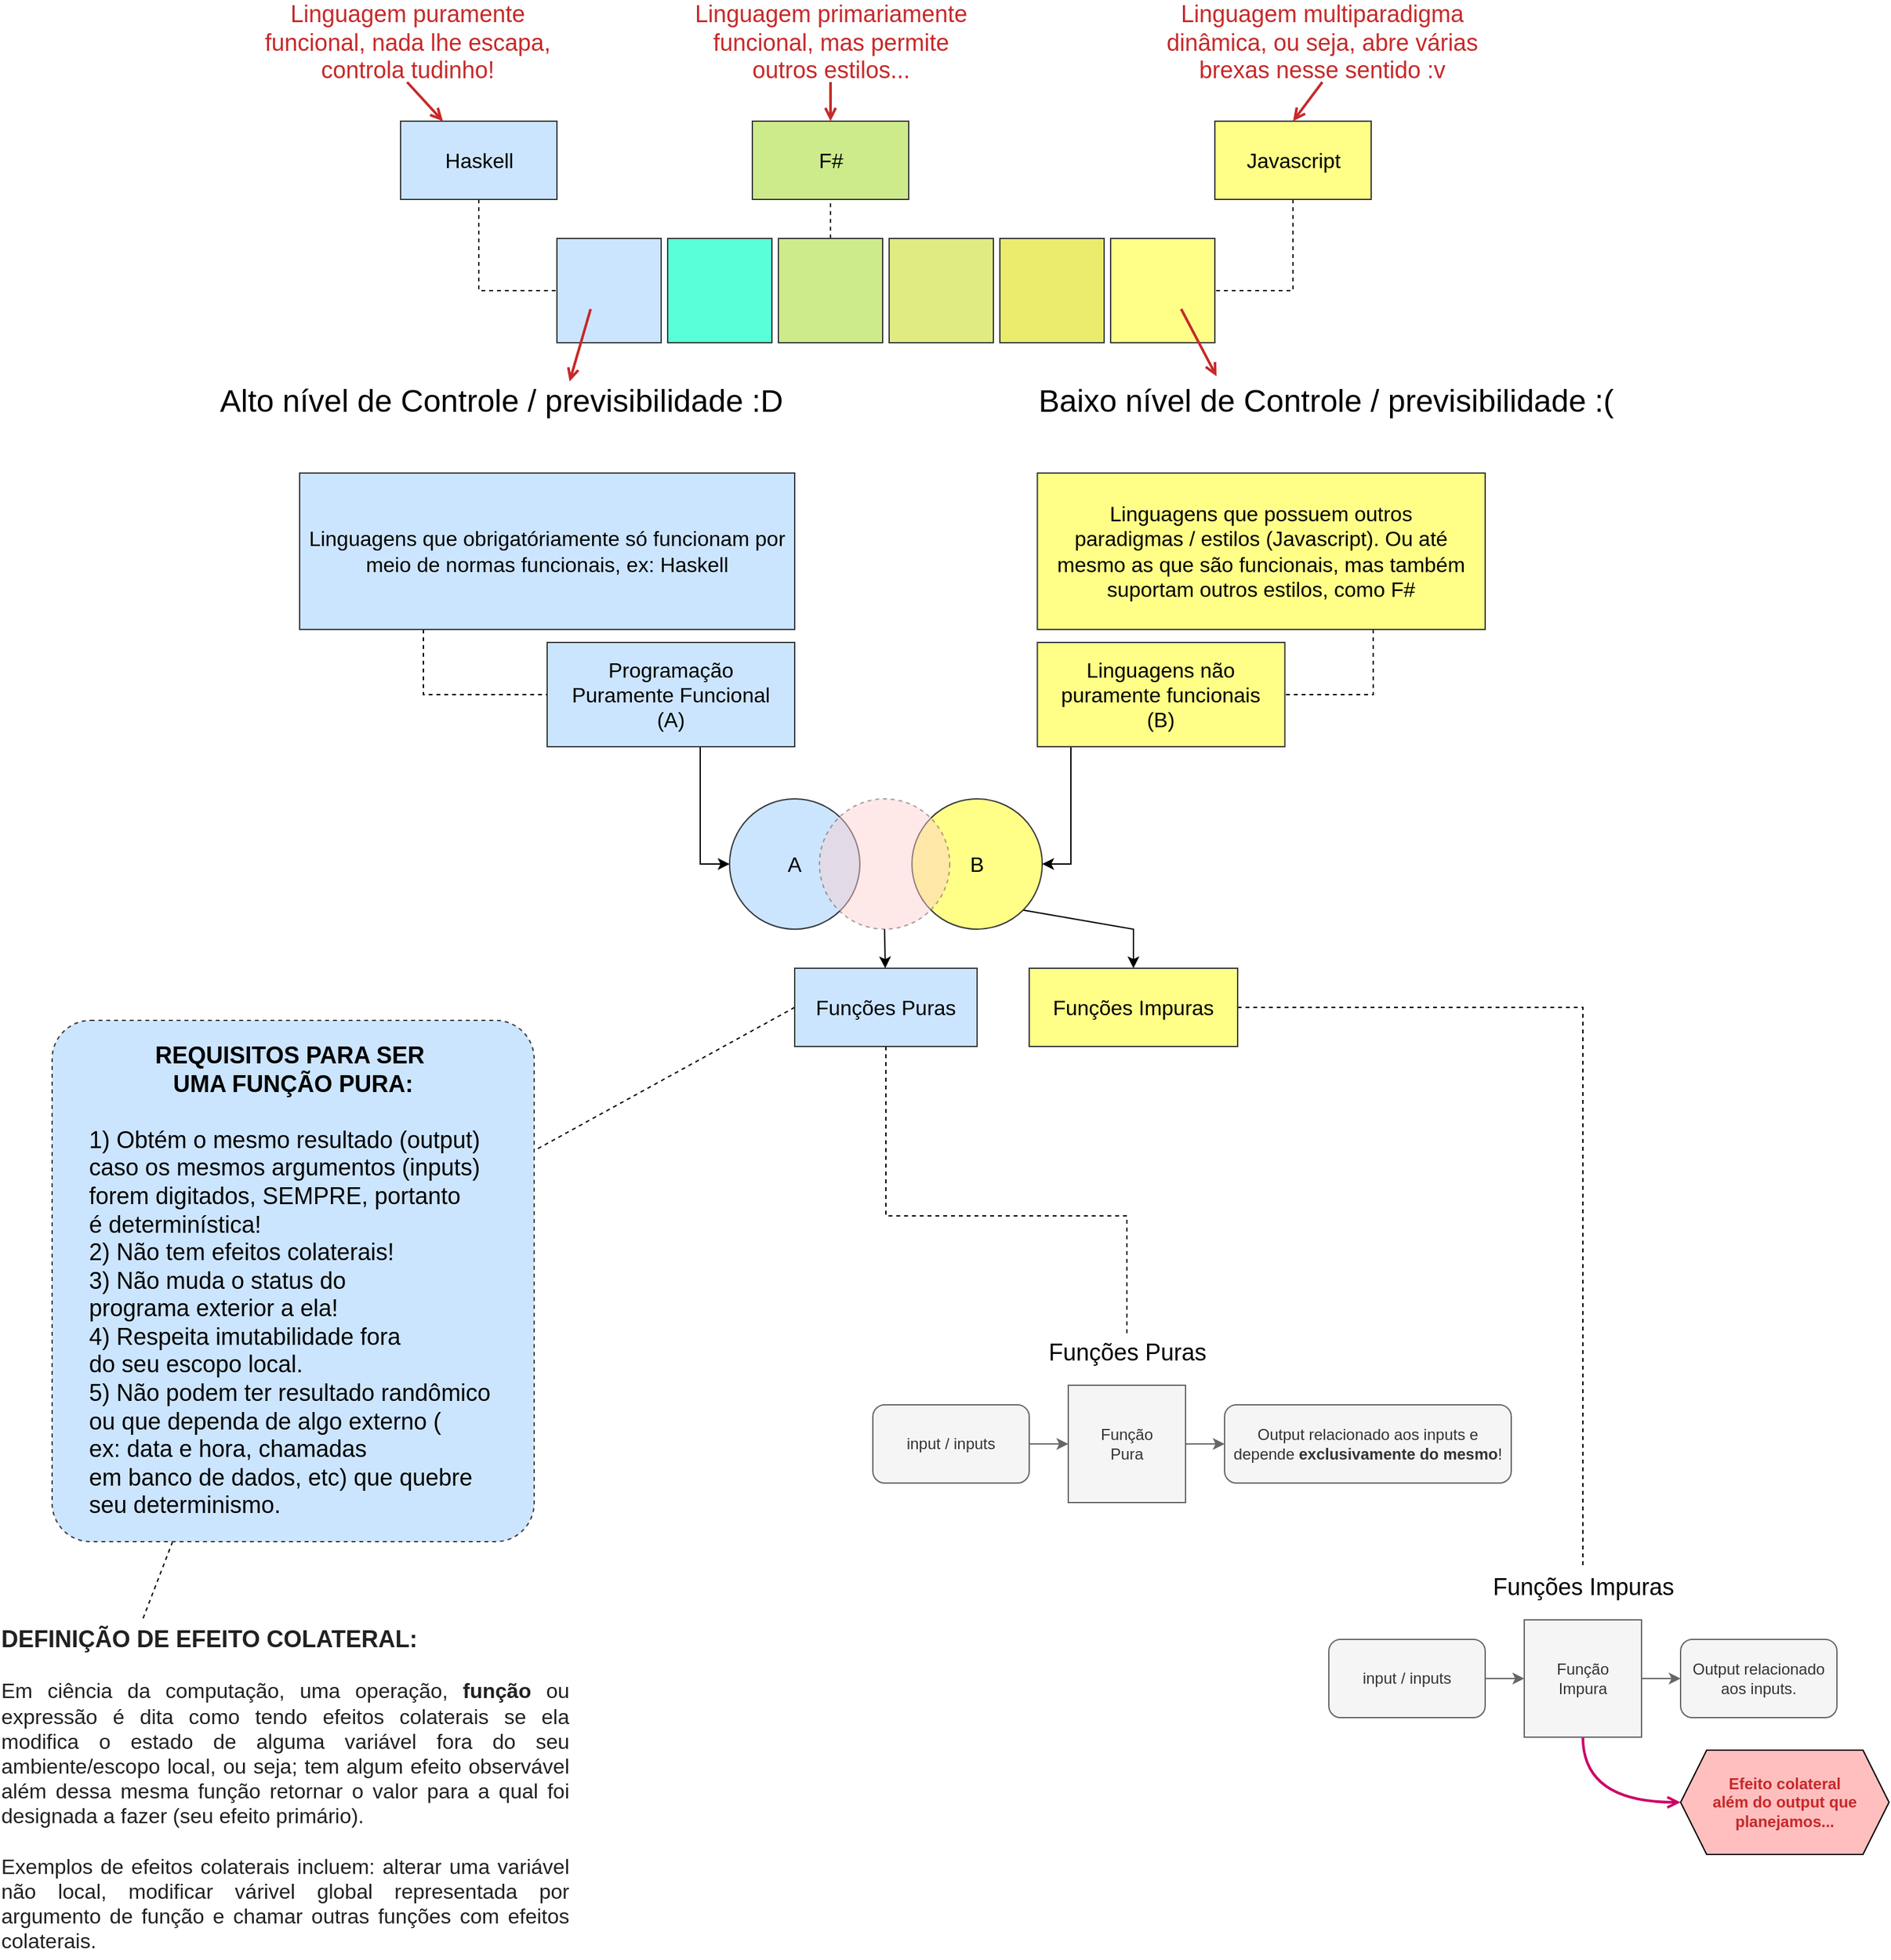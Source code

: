 <mxfile version="17.4.2" type="device"><diagram id="MOs-iu_fvmD0BJxGSyOx" name="Página-1"><mxGraphModel dx="2249" dy="2026" grid="1" gridSize="10" guides="1" tooltips="1" connect="1" arrows="1" fold="1" page="1" pageScale="1" pageWidth="827" pageHeight="1169" math="0" shadow="0"><root><mxCell id="0"/><mxCell id="1" parent="0"/><mxCell id="S6THdVsZwNs1Qj8rWzLy-45" style="edgeStyle=none;rounded=0;orthogonalLoop=1;jettySize=auto;html=1;exitX=1;exitY=1;exitDx=0;exitDy=0;entryX=0.5;entryY=0;entryDx=0;entryDy=0;fontSize=16;endArrow=classic;endFill=1;strokeColor=#000000;strokeWidth=1;" parent="1" source="S6THdVsZwNs1Qj8rWzLy-33" target="S6THdVsZwNs1Qj8rWzLy-43" edge="1"><mxGeometry relative="1" as="geometry"><Array as="points"><mxPoint x="520" y="-240"/></Array></mxGeometry></mxCell><mxCell id="S6THdVsZwNs1Qj8rWzLy-33" value="B" style="ellipse;whiteSpace=wrap;html=1;aspect=fixed;fontSize=16;strokeWidth=1;fillColor=#ffff88;strokeColor=#36393d;" parent="1" vertex="1"><mxGeometry x="350" y="-340" width="100" height="100" as="geometry"/></mxCell><mxCell id="S6THdVsZwNs1Qj8rWzLy-6" style="edgeStyle=orthogonalEdgeStyle;rounded=0;orthogonalLoop=1;jettySize=auto;html=1;exitX=1;exitY=0.5;exitDx=0;exitDy=0;entryX=0;entryY=0.5;entryDx=0;entryDy=0;fillColor=#f5f5f5;strokeColor=#666666;" parent="1" source="S6THdVsZwNs1Qj8rWzLy-1" target="S6THdVsZwNs1Qj8rWzLy-5" edge="1"><mxGeometry relative="1" as="geometry"/></mxCell><mxCell id="S6THdVsZwNs1Qj8rWzLy-1" value="Função &lt;br&gt;Pura" style="whiteSpace=wrap;html=1;aspect=fixed;fillColor=#f5f5f5;fontColor=#333333;strokeColor=#666666;" parent="1" vertex="1"><mxGeometry x="470" y="110" width="90" height="90" as="geometry"/></mxCell><mxCell id="S6THdVsZwNs1Qj8rWzLy-3" style="edgeStyle=orthogonalEdgeStyle;rounded=0;orthogonalLoop=1;jettySize=auto;html=1;exitX=1;exitY=0.5;exitDx=0;exitDy=0;entryX=0;entryY=0.5;entryDx=0;entryDy=0;fillColor=#f5f5f5;strokeColor=#666666;" parent="1" source="S6THdVsZwNs1Qj8rWzLy-2" target="S6THdVsZwNs1Qj8rWzLy-1" edge="1"><mxGeometry relative="1" as="geometry"/></mxCell><mxCell id="S6THdVsZwNs1Qj8rWzLy-2" value="input / inputs" style="rounded=1;whiteSpace=wrap;html=1;fillColor=#f5f5f5;fontColor=#333333;strokeColor=#666666;" parent="1" vertex="1"><mxGeometry x="320" y="125" width="120" height="60" as="geometry"/></mxCell><mxCell id="S6THdVsZwNs1Qj8rWzLy-5" value="Output relacionado aos inputs e depende &lt;b&gt;exclusivamente do mesmo&lt;/b&gt;!" style="rounded=1;whiteSpace=wrap;html=1;fillColor=#f5f5f5;fontColor=#333333;strokeColor=#666666;" parent="1" vertex="1"><mxGeometry x="590" y="125" width="220" height="60" as="geometry"/></mxCell><mxCell id="S6THdVsZwNs1Qj8rWzLy-7" style="edgeStyle=orthogonalEdgeStyle;rounded=0;orthogonalLoop=1;jettySize=auto;html=1;exitX=1;exitY=0.5;exitDx=0;exitDy=0;entryX=0;entryY=0.5;entryDx=0;entryDy=0;fillColor=#f5f5f5;strokeColor=#666666;" parent="1" source="S6THdVsZwNs1Qj8rWzLy-8" target="S6THdVsZwNs1Qj8rWzLy-11" edge="1"><mxGeometry relative="1" as="geometry"/></mxCell><mxCell id="S6THdVsZwNs1Qj8rWzLy-18" style="edgeStyle=orthogonalEdgeStyle;rounded=0;orthogonalLoop=1;jettySize=auto;html=1;exitX=0.5;exitY=1;exitDx=0;exitDy=0;entryX=0;entryY=0.5;entryDx=0;entryDy=0;elbow=vertical;curved=1;endArrow=open;endFill=0;strokeWidth=2;strokeColor=#CC0066;" parent="1" source="S6THdVsZwNs1Qj8rWzLy-8" target="S6THdVsZwNs1Qj8rWzLy-19" edge="1"><mxGeometry relative="1" as="geometry"><mxPoint x="940" y="450" as="targetPoint"/></mxGeometry></mxCell><mxCell id="S6THdVsZwNs1Qj8rWzLy-8" value="Função &lt;br&gt;Impura" style="whiteSpace=wrap;html=1;aspect=fixed;fillColor=#f5f5f5;fontColor=#333333;strokeColor=#666666;" parent="1" vertex="1"><mxGeometry x="820" y="290" width="90" height="90" as="geometry"/></mxCell><mxCell id="S6THdVsZwNs1Qj8rWzLy-9" style="edgeStyle=orthogonalEdgeStyle;rounded=0;orthogonalLoop=1;jettySize=auto;html=1;exitX=1;exitY=0.5;exitDx=0;exitDy=0;entryX=0;entryY=0.5;entryDx=0;entryDy=0;fillColor=#f5f5f5;strokeColor=#666666;" parent="1" source="S6THdVsZwNs1Qj8rWzLy-10" target="S6THdVsZwNs1Qj8rWzLy-8" edge="1"><mxGeometry relative="1" as="geometry"/></mxCell><mxCell id="S6THdVsZwNs1Qj8rWzLy-10" value="input / inputs" style="rounded=1;whiteSpace=wrap;html=1;fillColor=#f5f5f5;fontColor=#333333;strokeColor=#666666;" parent="1" vertex="1"><mxGeometry x="670" y="305" width="120" height="60" as="geometry"/></mxCell><mxCell id="S6THdVsZwNs1Qj8rWzLy-11" value="Output relacionado aos inputs." style="rounded=1;whiteSpace=wrap;html=1;fillColor=#f5f5f5;fontColor=#333333;strokeColor=#666666;" parent="1" vertex="1"><mxGeometry x="940" y="305" width="120" height="60" as="geometry"/></mxCell><mxCell id="S6THdVsZwNs1Qj8rWzLy-19" value="&lt;font color=&quot;#c72828&quot;&gt;&lt;b&gt;Efeito colateral &lt;br&gt;além do output que planejamos...&lt;/b&gt;&lt;/font&gt;" style="shape=hexagon;perimeter=hexagonPerimeter2;whiteSpace=wrap;html=1;fixedSize=1;fillColor=#FFBFBF;" parent="1" vertex="1"><mxGeometry x="940" y="390" width="160" height="80" as="geometry"/></mxCell><mxCell id="S6THdVsZwNs1Qj8rWzLy-20" value="&lt;font style=&quot;font-size: 18px&quot;&gt;Funções Puras&lt;/font&gt;" style="text;html=1;strokeColor=none;fillColor=none;align=center;verticalAlign=middle;whiteSpace=wrap;rounded=0;" parent="1" vertex="1"><mxGeometry x="443.75" y="70" width="142.5" height="30" as="geometry"/></mxCell><mxCell id="S6THdVsZwNs1Qj8rWzLy-21" value="&lt;font style=&quot;font-size: 18px&quot;&gt;Funções Impuras&lt;/font&gt;" style="text;html=1;strokeColor=none;fillColor=none;align=center;verticalAlign=middle;whiteSpace=wrap;rounded=0;" parent="1" vertex="1"><mxGeometry x="793.75" y="250" width="142.5" height="30" as="geometry"/></mxCell><mxCell id="S6THdVsZwNs1Qj8rWzLy-34" value="A" style="ellipse;whiteSpace=wrap;html=1;aspect=fixed;fontSize=16;strokeWidth=1;fillColor=#cce5ff;strokeColor=#36393d;" parent="1" vertex="1"><mxGeometry x="210" y="-340" width="100" height="100" as="geometry"/></mxCell><mxCell id="S6THdVsZwNs1Qj8rWzLy-42" style="edgeStyle=elbowEdgeStyle;rounded=0;orthogonalLoop=1;jettySize=auto;html=1;exitX=0.5;exitY=1;exitDx=0;exitDy=0;entryX=0.5;entryY=0;entryDx=0;entryDy=0;fontSize=16;endArrow=classic;endFill=1;strokeColor=#000000;strokeWidth=1;" parent="1" source="S6THdVsZwNs1Qj8rWzLy-35" target="S6THdVsZwNs1Qj8rWzLy-41" edge="1"><mxGeometry relative="1" as="geometry"/></mxCell><mxCell id="S6THdVsZwNs1Qj8rWzLy-35" value="" style="ellipse;whiteSpace=wrap;html=1;aspect=fixed;fontSize=16;strokeWidth=1;dashed=1;fillColor=#ffcccc;strokeColor=#36393d;opacity=45;" parent="1" vertex="1"><mxGeometry x="279" y="-340" width="100" height="100" as="geometry"/></mxCell><mxCell id="S6THdVsZwNs1Qj8rWzLy-37" style="edgeStyle=elbowEdgeStyle;rounded=0;orthogonalLoop=1;jettySize=auto;html=1;exitX=0.5;exitY=1;exitDx=0;exitDy=0;fontSize=16;endArrow=classic;endFill=1;strokeColor=#000000;strokeWidth=1;" parent="1" source="S6THdVsZwNs1Qj8rWzLy-36" target="S6THdVsZwNs1Qj8rWzLy-34" edge="1"><mxGeometry relative="1" as="geometry"/></mxCell><mxCell id="S6THdVsZwNs1Qj8rWzLy-36" value="Programação &lt;br&gt;Puramente Funcional &lt;br&gt;(A)" style="rounded=0;whiteSpace=wrap;html=1;fontSize=16;strokeWidth=1;fillColor=#cce5ff;strokeColor=#36393d;" parent="1" vertex="1"><mxGeometry x="70" y="-460" width="190" height="80" as="geometry"/></mxCell><mxCell id="S6THdVsZwNs1Qj8rWzLy-39" style="edgeStyle=elbowEdgeStyle;rounded=0;orthogonalLoop=1;jettySize=auto;html=1;exitX=0.25;exitY=1;exitDx=0;exitDy=0;entryX=1;entryY=0.5;entryDx=0;entryDy=0;fontSize=16;endArrow=classic;endFill=1;strokeColor=#000000;strokeWidth=1;" parent="1" source="S6THdVsZwNs1Qj8rWzLy-38" target="S6THdVsZwNs1Qj8rWzLy-33" edge="1"><mxGeometry relative="1" as="geometry"/></mxCell><mxCell id="S6THdVsZwNs1Qj8rWzLy-38" value="Linguagens não&lt;br&gt;puramente funcionais&lt;br&gt;(B)" style="rounded=0;whiteSpace=wrap;html=1;fontSize=16;strokeWidth=1;fillColor=#ffff88;strokeColor=#36393d;" parent="1" vertex="1"><mxGeometry x="446.25" y="-460" width="190" height="80" as="geometry"/></mxCell><mxCell id="S6THdVsZwNs1Qj8rWzLy-56" style="edgeStyle=orthogonalEdgeStyle;rounded=0;orthogonalLoop=1;jettySize=auto;html=1;exitX=0.5;exitY=1;exitDx=0;exitDy=0;entryX=0.5;entryY=0;entryDx=0;entryDy=0;dashed=1;fontSize=16;endArrow=none;endFill=0;strokeColor=#000000;strokeWidth=1;" parent="1" source="S6THdVsZwNs1Qj8rWzLy-41" target="S6THdVsZwNs1Qj8rWzLy-20" edge="1"><mxGeometry relative="1" as="geometry"><Array as="points"><mxPoint x="330" y="-20"/><mxPoint x="515" y="-20"/></Array></mxGeometry></mxCell><mxCell id="S6THdVsZwNs1Qj8rWzLy-85" style="rounded=0;orthogonalLoop=1;jettySize=auto;html=1;exitX=0;exitY=0.5;exitDx=0;exitDy=0;entryX=1;entryY=0.25;entryDx=0;entryDy=0;dashed=1;fontSize=18;fontColor=#C72828;endArrow=none;endFill=0;strokeColor=#000000;strokeWidth=1;" parent="1" source="S6THdVsZwNs1Qj8rWzLy-41" target="S6THdVsZwNs1Qj8rWzLy-84" edge="1"><mxGeometry relative="1" as="geometry"/></mxCell><mxCell id="S6THdVsZwNs1Qj8rWzLy-41" value="Funções Puras" style="rounded=1;whiteSpace=wrap;html=1;fontSize=16;strokeWidth=1;arcSize=0;fillColor=#cce5ff;strokeColor=#36393d;" parent="1" vertex="1"><mxGeometry x="260" y="-210" width="140" height="60" as="geometry"/></mxCell><mxCell id="S6THdVsZwNs1Qj8rWzLy-57" style="edgeStyle=orthogonalEdgeStyle;rounded=0;orthogonalLoop=1;jettySize=auto;html=1;exitX=1;exitY=0.5;exitDx=0;exitDy=0;entryX=0.5;entryY=0;entryDx=0;entryDy=0;dashed=1;fontSize=16;endArrow=none;endFill=0;strokeColor=#000000;strokeWidth=1;" parent="1" source="S6THdVsZwNs1Qj8rWzLy-43" target="S6THdVsZwNs1Qj8rWzLy-21" edge="1"><mxGeometry relative="1" as="geometry"/></mxCell><mxCell id="S6THdVsZwNs1Qj8rWzLy-43" value="Funções Impuras" style="rounded=1;whiteSpace=wrap;html=1;fontSize=16;strokeWidth=1;arcSize=0;fillColor=#ffff88;strokeColor=#36393d;" parent="1" vertex="1"><mxGeometry x="440" y="-210" width="160" height="60" as="geometry"/></mxCell><mxCell id="S6THdVsZwNs1Qj8rWzLy-52" style="edgeStyle=orthogonalEdgeStyle;rounded=0;orthogonalLoop=1;jettySize=auto;html=1;exitX=0.25;exitY=1;exitDx=0;exitDy=0;entryX=0;entryY=0.5;entryDx=0;entryDy=0;dashed=1;fontSize=16;endArrow=none;endFill=0;strokeColor=#000000;strokeWidth=1;" parent="1" source="S6THdVsZwNs1Qj8rWzLy-48" target="S6THdVsZwNs1Qj8rWzLy-36" edge="1"><mxGeometry relative="1" as="geometry"/></mxCell><mxCell id="S6THdVsZwNs1Qj8rWzLy-48" value="Linguagens que obrigatóriamente só funcionam por meio de normas funcionais, ex: Haskell" style="rounded=0;whiteSpace=wrap;html=1;fontSize=16;strokeWidth=1;fillColor=#cce5ff;strokeColor=#36393d;" parent="1" vertex="1"><mxGeometry x="-120" y="-590" width="380" height="120" as="geometry"/></mxCell><mxCell id="S6THdVsZwNs1Qj8rWzLy-54" style="edgeStyle=orthogonalEdgeStyle;rounded=0;orthogonalLoop=1;jettySize=auto;html=1;exitX=0.75;exitY=1;exitDx=0;exitDy=0;entryX=1;entryY=0.5;entryDx=0;entryDy=0;dashed=1;fontSize=16;endArrow=none;endFill=0;strokeColor=#000000;strokeWidth=1;" parent="1" source="S6THdVsZwNs1Qj8rWzLy-53" target="S6THdVsZwNs1Qj8rWzLy-38" edge="1"><mxGeometry relative="1" as="geometry"/></mxCell><mxCell id="S6THdVsZwNs1Qj8rWzLy-53" value="Linguagens que possuem outros &lt;br&gt;paradigmas / estilos (Javascript). Ou até mesmo as que são funcionais, mas também suportam outros estilos, como F#" style="rounded=0;whiteSpace=wrap;html=1;fontSize=16;strokeWidth=1;fillColor=#ffff88;strokeColor=#36393d;" parent="1" vertex="1"><mxGeometry x="446.25" y="-590" width="343.75" height="120" as="geometry"/></mxCell><mxCell id="S6THdVsZwNs1Qj8rWzLy-72" style="edgeStyle=orthogonalEdgeStyle;rounded=0;orthogonalLoop=1;jettySize=auto;html=1;exitX=0.5;exitY=0;exitDx=0;exitDy=0;entryX=0.5;entryY=1;entryDx=0;entryDy=0;dashed=1;fontSize=16;endArrow=none;endFill=0;strokeColor=#000000;strokeWidth=1;" parent="1" source="S6THdVsZwNs1Qj8rWzLy-61" target="S6THdVsZwNs1Qj8rWzLy-71" edge="1"><mxGeometry relative="1" as="geometry"/></mxCell><mxCell id="S6THdVsZwNs1Qj8rWzLy-61" value="" style="whiteSpace=wrap;html=1;aspect=fixed;fontSize=16;strokeWidth=1;fillColor=#cdeb8b;strokeColor=#36393d;" parent="1" vertex="1"><mxGeometry x="247.5" y="-770" width="80" height="80" as="geometry"/></mxCell><mxCell id="S6THdVsZwNs1Qj8rWzLy-62" value="" style="whiteSpace=wrap;html=1;aspect=fixed;fontSize=16;strokeWidth=1;fillColor=#59FFD8;strokeColor=#36393d;" parent="1" vertex="1"><mxGeometry x="162.5" y="-770" width="80" height="80" as="geometry"/></mxCell><mxCell id="S6THdVsZwNs1Qj8rWzLy-63" value="" style="whiteSpace=wrap;html=1;aspect=fixed;fontSize=16;strokeWidth=1;fillColor=#cce5ff;strokeColor=#36393d;" parent="1" vertex="1"><mxGeometry x="77.5" y="-770" width="80" height="80" as="geometry"/></mxCell><mxCell id="S6THdVsZwNs1Qj8rWzLy-64" value="" style="whiteSpace=wrap;html=1;aspect=fixed;fontSize=16;strokeWidth=1;fillColor=#ffff88;strokeColor=#36393d;" parent="1" vertex="1"><mxGeometry x="502.5" y="-770" width="80" height="80" as="geometry"/></mxCell><mxCell id="S6THdVsZwNs1Qj8rWzLy-65" value="" style="whiteSpace=wrap;html=1;aspect=fixed;fontSize=16;strokeWidth=1;fillColor=#EBEB6E;strokeColor=#36393d;" parent="1" vertex="1"><mxGeometry x="417.5" y="-770" width="80" height="80" as="geometry"/></mxCell><mxCell id="S6THdVsZwNs1Qj8rWzLy-66" value="" style="whiteSpace=wrap;html=1;aspect=fixed;fontSize=16;strokeWidth=1;fillColor=#E0EB81;strokeColor=#36393d;" parent="1" vertex="1"><mxGeometry x="332.5" y="-770" width="80" height="80" as="geometry"/></mxCell><mxCell id="S6THdVsZwNs1Qj8rWzLy-70" style="edgeStyle=orthogonalEdgeStyle;rounded=0;orthogonalLoop=1;jettySize=auto;html=1;exitX=0.5;exitY=1;exitDx=0;exitDy=0;entryX=0;entryY=0.5;entryDx=0;entryDy=0;dashed=1;fontSize=16;endArrow=none;endFill=0;strokeColor=#000000;strokeWidth=1;" parent="1" source="S6THdVsZwNs1Qj8rWzLy-67" target="S6THdVsZwNs1Qj8rWzLy-63" edge="1"><mxGeometry relative="1" as="geometry"/></mxCell><mxCell id="S6THdVsZwNs1Qj8rWzLy-67" value="Haskell" style="rounded=0;whiteSpace=wrap;html=1;fontSize=16;strokeWidth=1;fillColor=#cce5ff;strokeColor=#36393d;" parent="1" vertex="1"><mxGeometry x="-42.5" y="-860" width="120" height="60" as="geometry"/></mxCell><mxCell id="S6THdVsZwNs1Qj8rWzLy-69" style="edgeStyle=orthogonalEdgeStyle;rounded=0;orthogonalLoop=1;jettySize=auto;html=1;exitX=0.5;exitY=1;exitDx=0;exitDy=0;entryX=1;entryY=0.5;entryDx=0;entryDy=0;dashed=1;fontSize=16;endArrow=none;endFill=0;strokeColor=#000000;strokeWidth=1;" parent="1" source="S6THdVsZwNs1Qj8rWzLy-68" target="S6THdVsZwNs1Qj8rWzLy-64" edge="1"><mxGeometry relative="1" as="geometry"/></mxCell><mxCell id="S6THdVsZwNs1Qj8rWzLy-68" value="Javascript" style="rounded=0;whiteSpace=wrap;html=1;fontSize=16;strokeWidth=1;fillColor=#ffff88;strokeColor=#36393d;" parent="1" vertex="1"><mxGeometry x="582.5" y="-860" width="120" height="60" as="geometry"/></mxCell><mxCell id="S6THdVsZwNs1Qj8rWzLy-71" value="F#" style="rounded=0;whiteSpace=wrap;html=1;fontSize=16;strokeColor=#36393d;strokeWidth=1;fillColor=#cdeb8b;" parent="1" vertex="1"><mxGeometry x="227.5" y="-860" width="120" height="60" as="geometry"/></mxCell><mxCell id="S6THdVsZwNs1Qj8rWzLy-73" value="&lt;font style=&quot;font-size: 24px&quot;&gt;Alto nível de Controle / previsibilidade :D&lt;/font&gt;" style="text;html=1;strokeColor=none;fillColor=none;align=center;verticalAlign=middle;whiteSpace=wrap;rounded=0;fontSize=16;" parent="1" vertex="1"><mxGeometry x="-190" y="-660" width="450" height="30" as="geometry"/></mxCell><mxCell id="S6THdVsZwNs1Qj8rWzLy-74" value="&lt;font style=&quot;font-size: 24px&quot;&gt;Baixo nível de Controle / previsibilidade :(&lt;/font&gt;" style="text;html=1;strokeColor=none;fillColor=none;align=center;verticalAlign=middle;whiteSpace=wrap;rounded=0;fontSize=16;" parent="1" vertex="1"><mxGeometry x="446.25" y="-660" width="443.75" height="30" as="geometry"/></mxCell><mxCell id="S6THdVsZwNs1Qj8rWzLy-79" value="&lt;div style=&quot;text-align: justify&quot;&gt;&lt;font color=&quot;#202122&quot; face=&quot;sans-serif&quot;&gt;&lt;span style=&quot;font-size: 18px&quot;&gt;&lt;b&gt;DEFINIÇÃO DE EFEITO COLATERAL:&lt;/b&gt;&lt;/span&gt;&lt;/font&gt;&lt;/div&gt;&lt;div style=&quot;text-align: justify&quot;&gt;&lt;span style=&quot;color: rgb(32 , 33 , 34) ; font-family: sans-serif&quot;&gt;&lt;br&gt;&lt;/span&gt;&lt;/div&gt;&lt;div style=&quot;text-align: justify&quot;&gt;&lt;span style=&quot;color: rgb(32 , 33 , 34) ; font-family: sans-serif&quot;&gt;Em ciência da computação, uma operação, &lt;b&gt;função&lt;/b&gt; ou expressão é dita como tendo efeitos colaterais se ela modifica o estado de alguma variável fora do seu ambiente/escopo local&lt;/span&gt;&lt;span style=&quot;color: rgb(32 , 33 , 34) ; font-family: sans-serif&quot;&gt;, ou seja; tem algum efeito observável além dessa mesma função retornar o valor para a qual foi designada a fazer (seu efeito primário).&lt;/span&gt;&lt;br&gt;&lt;/div&gt;&lt;div style=&quot;text-align: justify&quot;&gt;&lt;span style=&quot;color: rgb(32 , 33 , 34) ; font-family: sans-serif&quot;&gt;&lt;br&gt;&lt;/span&gt;&lt;/div&gt;&lt;div style=&quot;text-align: justify&quot;&gt;&lt;span style=&quot;color: rgb(32 , 33 , 34) ; font-family: sans-serif&quot;&gt;Exemplos de efeitos colaterais incluem: alterar uma variável não local, modificar várivel global representada por argumento de função e chamar outras funções com efeitos colaterais.&lt;/span&gt;&lt;/div&gt;" style="text;html=1;align=center;verticalAlign=middle;whiteSpace=wrap;rounded=0;fontSize=16;" parent="1" vertex="1"><mxGeometry x="-350" y="290" width="437.5" height="260" as="geometry"/></mxCell><mxCell id="S6THdVsZwNs1Qj8rWzLy-86" style="edgeStyle=none;rounded=0;orthogonalLoop=1;jettySize=auto;html=1;exitX=0.25;exitY=1;exitDx=0;exitDy=0;entryX=0.25;entryY=0;entryDx=0;entryDy=0;dashed=1;fontSize=18;fontColor=#C72828;endArrow=none;endFill=0;strokeColor=#000000;strokeWidth=1;" parent="1" source="S6THdVsZwNs1Qj8rWzLy-84" target="S6THdVsZwNs1Qj8rWzLy-79" edge="1"><mxGeometry relative="1" as="geometry"/></mxCell><mxCell id="S6THdVsZwNs1Qj8rWzLy-84" value="&lt;div&gt;&lt;span&gt;&lt;b&gt;REQUISITOS PARA SER&amp;nbsp;&lt;/b&gt;&lt;/span&gt;&lt;/div&gt;&lt;div&gt;&lt;span&gt;&lt;b&gt;UMA FUNÇÃO PURA:&lt;/b&gt;&lt;/span&gt;&lt;/div&gt;&lt;div style=&quot;text-align: justify&quot;&gt;&lt;span&gt;&lt;br&gt;&lt;/span&gt;&lt;/div&gt;&lt;div style=&quot;text-align: justify&quot;&gt;&lt;span&gt;1) Obtém o mesmo resultado (output)&amp;nbsp;&lt;/span&gt;&lt;/div&gt;&lt;div style=&quot;text-align: justify&quot;&gt;&lt;span&gt;caso os mesmos argumentos (inputs)&amp;nbsp;&lt;/span&gt;&lt;/div&gt;&lt;div style=&quot;text-align: justify&quot;&gt;&lt;span&gt;forem digitados, SEMPRE, portanto&amp;nbsp;&lt;/span&gt;&lt;/div&gt;&lt;div style=&quot;text-align: justify&quot;&gt;&lt;span&gt;é determinística!&lt;/span&gt;&lt;/div&gt;&lt;div style=&quot;text-align: justify&quot;&gt;&lt;span&gt;2) Não tem efeitos colaterais!&lt;/span&gt;&lt;/div&gt;&lt;div style=&quot;text-align: justify&quot;&gt;&lt;span&gt;3) Não muda o status do&amp;nbsp;&lt;/span&gt;&lt;/div&gt;&lt;div style=&quot;text-align: justify&quot;&gt;&lt;span&gt;programa exterior a ela!&lt;/span&gt;&lt;/div&gt;&lt;div style=&quot;text-align: justify&quot;&gt;&lt;span&gt;4) Respeita imutabilidade fora&amp;nbsp;&lt;/span&gt;&lt;/div&gt;&lt;div style=&quot;text-align: justify&quot;&gt;&lt;span&gt;do seu escopo local.&lt;/span&gt;&lt;/div&gt;&lt;div style=&quot;text-align: justify&quot;&gt;&lt;span&gt;5) Não podem ter resultado randômico&amp;nbsp;&lt;/span&gt;&lt;/div&gt;&lt;div style=&quot;text-align: justify&quot;&gt;&lt;span&gt;ou que dependa de algo externo (&lt;/span&gt;&lt;/div&gt;&lt;div style=&quot;text-align: justify&quot;&gt;&lt;span&gt;ex: data e hora, chamadas&amp;nbsp;&lt;/span&gt;&lt;/div&gt;&lt;div style=&quot;text-align: justify&quot;&gt;&lt;span&gt;em banco de dados, etc) que quebre&amp;nbsp;&lt;/span&gt;&lt;/div&gt;&lt;div style=&quot;text-align: justify&quot;&gt;&lt;span&gt;seu determinismo.&lt;/span&gt;&lt;/div&gt;" style="rounded=1;whiteSpace=wrap;html=1;labelBackgroundColor=none;fontSize=18;strokeColor=#36393d;strokeWidth=1;fillColor=#cce5ff;perimeterSpacing=0;arcSize=8;dashed=1;" parent="1" vertex="1"><mxGeometry x="-310" y="-170" width="370" height="400" as="geometry"/></mxCell><mxCell id="S6THdVsZwNs1Qj8rWzLy-90" style="edgeStyle=none;rounded=0;orthogonalLoop=1;jettySize=auto;html=1;exitX=0;exitY=1;exitDx=0;exitDy=0;entryX=0.616;entryY=-0.008;entryDx=0;entryDy=0;fontSize=18;fontColor=#C72828;endArrow=open;endFill=0;strokeColor=#C72828;strokeWidth=2;entryPerimeter=0;" parent="1" source="S6THdVsZwNs1Qj8rWzLy-89" target="S6THdVsZwNs1Qj8rWzLy-73" edge="1"><mxGeometry relative="1" as="geometry"/></mxCell><mxCell id="S6THdVsZwNs1Qj8rWzLy-89" value="" style="ellipse;whiteSpace=wrap;html=1;aspect=fixed;dashed=1;labelBackgroundColor=none;fontSize=18;fontColor=#C72828;strokeColor=none;strokeWidth=1;fillColor=none;gradientColor=none;" parent="1" vertex="1"><mxGeometry x="97.5" y="-750" width="40" height="40" as="geometry"/></mxCell><mxCell id="S6THdVsZwNs1Qj8rWzLy-92" style="edgeStyle=none;rounded=0;orthogonalLoop=1;jettySize=auto;html=1;exitX=1;exitY=1;exitDx=0;exitDy=0;entryX=0.31;entryY=-0.142;entryDx=0;entryDy=0;fontSize=18;fontColor=#C72828;endArrow=open;endFill=0;strokeColor=#C72828;strokeWidth=2;entryPerimeter=0;" parent="1" source="S6THdVsZwNs1Qj8rWzLy-91" target="S6THdVsZwNs1Qj8rWzLy-74" edge="1"><mxGeometry relative="1" as="geometry"/></mxCell><mxCell id="S6THdVsZwNs1Qj8rWzLy-91" value="" style="ellipse;whiteSpace=wrap;html=1;aspect=fixed;dashed=1;labelBackgroundColor=none;fontSize=18;fontColor=#C72828;strokeColor=none;strokeWidth=1;fillColor=none;gradientColor=none;" parent="1" vertex="1"><mxGeometry x="522.5" y="-750" width="40" height="40" as="geometry"/></mxCell><mxCell id="S6THdVsZwNs1Qj8rWzLy-94" style="edgeStyle=none;rounded=0;orthogonalLoop=1;jettySize=auto;html=1;exitX=0.5;exitY=1;exitDx=0;exitDy=0;fontSize=18;fontColor=#C72828;endArrow=open;endFill=0;strokeColor=#C72828;strokeWidth=2;" parent="1" source="S6THdVsZwNs1Qj8rWzLy-93" target="S6THdVsZwNs1Qj8rWzLy-67" edge="1"><mxGeometry relative="1" as="geometry"/></mxCell><mxCell id="S6THdVsZwNs1Qj8rWzLy-93" value="Linguagem puramente funcional, nada lhe escapa, controla tudinho!" style="text;html=1;strokeColor=none;fillColor=none;align=center;verticalAlign=middle;whiteSpace=wrap;rounded=0;dashed=1;labelBackgroundColor=none;fontSize=18;fontColor=#C72828;" parent="1" vertex="1"><mxGeometry x="-152.5" y="-950" width="230" height="60" as="geometry"/></mxCell><mxCell id="S6THdVsZwNs1Qj8rWzLy-96" style="edgeStyle=none;rounded=0;orthogonalLoop=1;jettySize=auto;html=1;exitX=0.5;exitY=1;exitDx=0;exitDy=0;entryX=0.5;entryY=0;entryDx=0;entryDy=0;fontSize=18;fontColor=#C72828;endArrow=open;endFill=0;strokeColor=#C72828;strokeWidth=2;" parent="1" source="S6THdVsZwNs1Qj8rWzLy-95" target="S6THdVsZwNs1Qj8rWzLy-71" edge="1"><mxGeometry relative="1" as="geometry"/></mxCell><mxCell id="S6THdVsZwNs1Qj8rWzLy-95" value="Linguagem primariamente funcional, mas permite outros estilos..." style="text;html=1;strokeColor=none;fillColor=none;align=center;verticalAlign=middle;whiteSpace=wrap;rounded=0;dashed=1;labelBackgroundColor=none;fontSize=18;fontColor=#C72828;" parent="1" vertex="1"><mxGeometry x="172.5" y="-950" width="230" height="60" as="geometry"/></mxCell><mxCell id="S6THdVsZwNs1Qj8rWzLy-98" style="edgeStyle=none;rounded=0;orthogonalLoop=1;jettySize=auto;html=1;exitX=0.5;exitY=1;exitDx=0;exitDy=0;entryX=0.5;entryY=0;entryDx=0;entryDy=0;fontSize=18;fontColor=#C72828;endArrow=open;endFill=0;strokeColor=#C72828;strokeWidth=2;" parent="1" source="S6THdVsZwNs1Qj8rWzLy-97" target="S6THdVsZwNs1Qj8rWzLy-68" edge="1"><mxGeometry relative="1" as="geometry"/></mxCell><mxCell id="S6THdVsZwNs1Qj8rWzLy-97" value="Linguagem multiparadigma dinâmica, ou seja, abre várias brexas nesse sentido :v" style="text;html=1;strokeColor=none;fillColor=none;align=center;verticalAlign=middle;whiteSpace=wrap;rounded=0;dashed=1;labelBackgroundColor=none;fontSize=18;fontColor=#C72828;" parent="1" vertex="1"><mxGeometry x="540" y="-950" width="250" height="60" as="geometry"/></mxCell></root></mxGraphModel></diagram></mxfile>